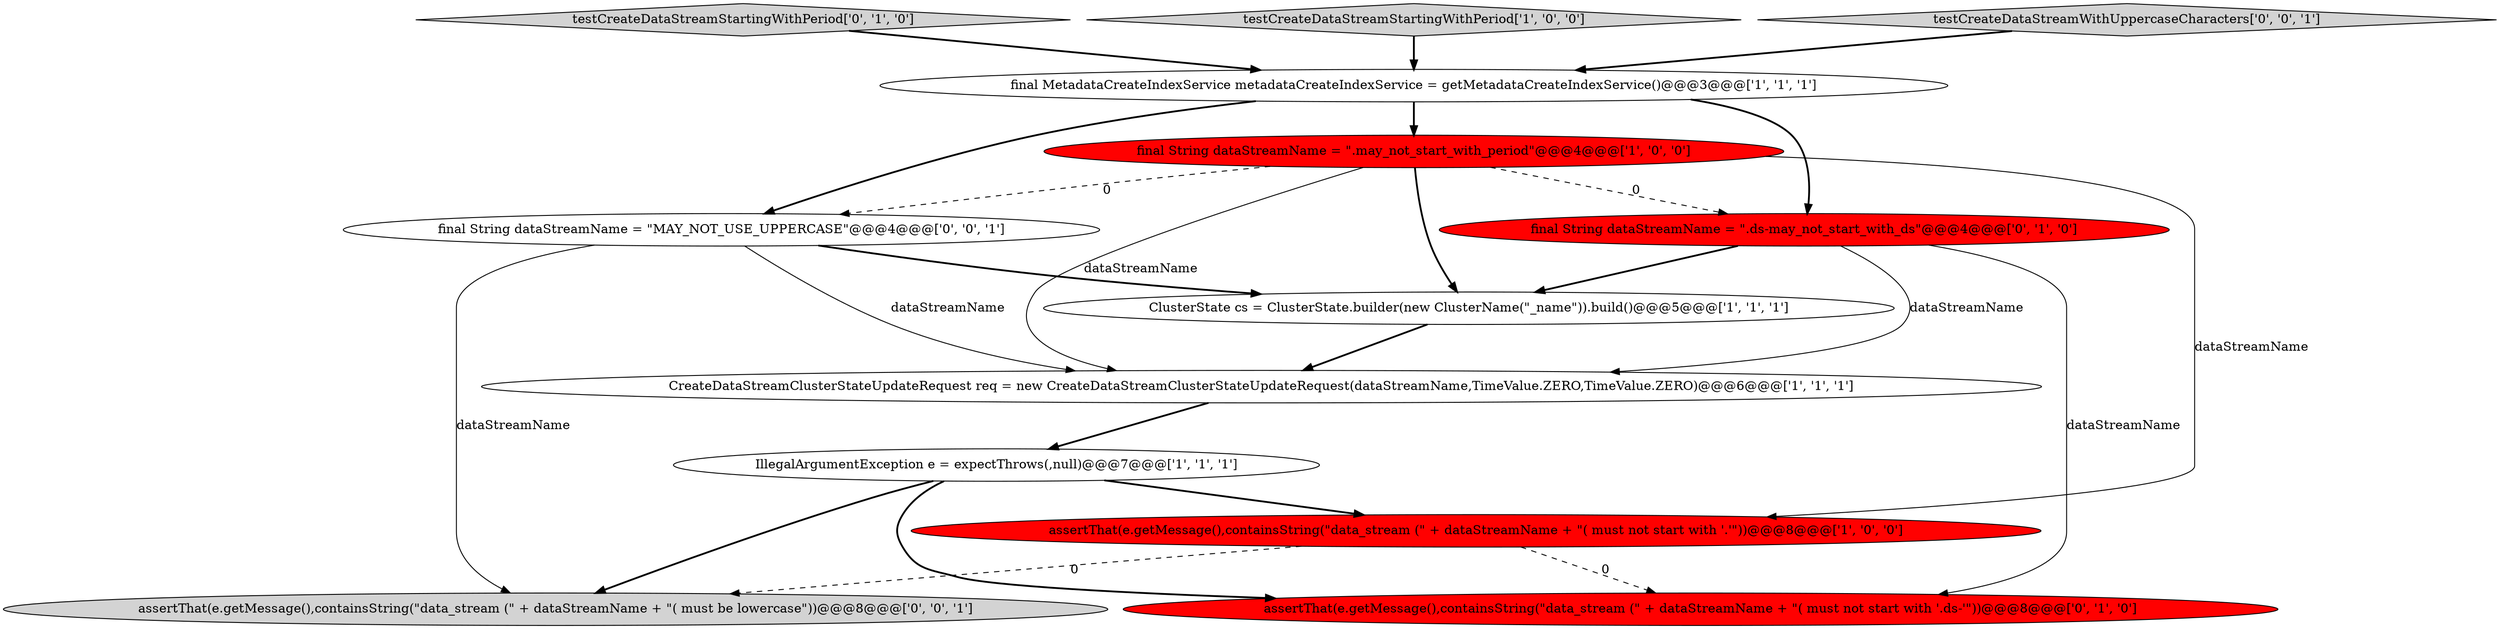 digraph {
11 [style = filled, label = "final String dataStreamName = \"MAY_NOT_USE_UPPERCASE\"@@@4@@@['0', '0', '1']", fillcolor = white, shape = ellipse image = "AAA0AAABBB3BBB"];
12 [style = filled, label = "assertThat(e.getMessage(),containsString(\"data_stream (\" + dataStreamName + \"( must be lowercase\"))@@@8@@@['0', '0', '1']", fillcolor = lightgray, shape = ellipse image = "AAA0AAABBB3BBB"];
7 [style = filled, label = "final String dataStreamName = \".ds-may_not_start_with_ds\"@@@4@@@['0', '1', '0']", fillcolor = red, shape = ellipse image = "AAA1AAABBB2BBB"];
9 [style = filled, label = "assertThat(e.getMessage(),containsString(\"data_stream (\" + dataStreamName + \"( must not start with '.ds-'\"))@@@8@@@['0', '1', '0']", fillcolor = red, shape = ellipse image = "AAA1AAABBB2BBB"];
4 [style = filled, label = "ClusterState cs = ClusterState.builder(new ClusterName(\"_name\")).build()@@@5@@@['1', '1', '1']", fillcolor = white, shape = ellipse image = "AAA0AAABBB1BBB"];
5 [style = filled, label = "final String dataStreamName = \".may_not_start_with_period\"@@@4@@@['1', '0', '0']", fillcolor = red, shape = ellipse image = "AAA1AAABBB1BBB"];
8 [style = filled, label = "testCreateDataStreamStartingWithPeriod['0', '1', '0']", fillcolor = lightgray, shape = diamond image = "AAA0AAABBB2BBB"];
3 [style = filled, label = "assertThat(e.getMessage(),containsString(\"data_stream (\" + dataStreamName + \"( must not start with '.'\"))@@@8@@@['1', '0', '0']", fillcolor = red, shape = ellipse image = "AAA1AAABBB1BBB"];
1 [style = filled, label = "testCreateDataStreamStartingWithPeriod['1', '0', '0']", fillcolor = lightgray, shape = diamond image = "AAA0AAABBB1BBB"];
10 [style = filled, label = "testCreateDataStreamWithUppercaseCharacters['0', '0', '1']", fillcolor = lightgray, shape = diamond image = "AAA0AAABBB3BBB"];
6 [style = filled, label = "final MetadataCreateIndexService metadataCreateIndexService = getMetadataCreateIndexService()@@@3@@@['1', '1', '1']", fillcolor = white, shape = ellipse image = "AAA0AAABBB1BBB"];
0 [style = filled, label = "CreateDataStreamClusterStateUpdateRequest req = new CreateDataStreamClusterStateUpdateRequest(dataStreamName,TimeValue.ZERO,TimeValue.ZERO)@@@6@@@['1', '1', '1']", fillcolor = white, shape = ellipse image = "AAA0AAABBB1BBB"];
2 [style = filled, label = "IllegalArgumentException e = expectThrows(,null)@@@7@@@['1', '1', '1']", fillcolor = white, shape = ellipse image = "AAA0AAABBB1BBB"];
5->0 [style = solid, label="dataStreamName"];
5->3 [style = solid, label="dataStreamName"];
11->0 [style = solid, label="dataStreamName"];
2->3 [style = bold, label=""];
11->4 [style = bold, label=""];
0->2 [style = bold, label=""];
8->6 [style = bold, label=""];
7->4 [style = bold, label=""];
2->9 [style = bold, label=""];
10->6 [style = bold, label=""];
2->12 [style = bold, label=""];
4->0 [style = bold, label=""];
6->5 [style = bold, label=""];
1->6 [style = bold, label=""];
3->12 [style = dashed, label="0"];
5->11 [style = dashed, label="0"];
3->9 [style = dashed, label="0"];
7->0 [style = solid, label="dataStreamName"];
6->11 [style = bold, label=""];
5->4 [style = bold, label=""];
5->7 [style = dashed, label="0"];
6->7 [style = bold, label=""];
11->12 [style = solid, label="dataStreamName"];
7->9 [style = solid, label="dataStreamName"];
}
